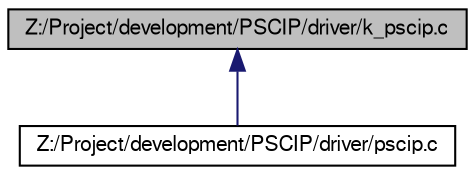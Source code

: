digraph G
{
  edge [fontname="FreeSans",fontsize="10",labelfontname="FreeSans",labelfontsize="10"];
  node [fontname="FreeSans",fontsize="10",shape=record];
  Node1 [label="Z:/Project/development/PSCIP/driver/k_pscip.c",height=0.2,width=0.4,color="black", fillcolor="grey75", style="filled" fontcolor="black"];
  Node1 -> Node2 [dir=back,color="midnightblue",fontsize="10",style="solid"];
  Node2 [label="Z:/Project/development/PSCIP/driver/pscip.c",height=0.2,width=0.4,color="black", fillcolor="white", style="filled",URL="$pscip_8c.html",tooltip="PSCIP Driver for Linux Kernel 2.6.x-development version - main file."];
}
